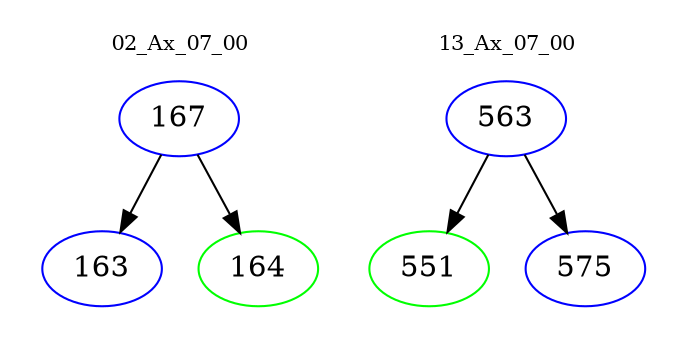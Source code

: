 digraph{
subgraph cluster_0 {
color = white
label = "02_Ax_07_00";
fontsize=10;
T0_167 [label="167", color="blue"]
T0_167 -> T0_163 [color="black"]
T0_163 [label="163", color="blue"]
T0_167 -> T0_164 [color="black"]
T0_164 [label="164", color="green"]
}
subgraph cluster_1 {
color = white
label = "13_Ax_07_00";
fontsize=10;
T1_563 [label="563", color="blue"]
T1_563 -> T1_551 [color="black"]
T1_551 [label="551", color="green"]
T1_563 -> T1_575 [color="black"]
T1_575 [label="575", color="blue"]
}
}
